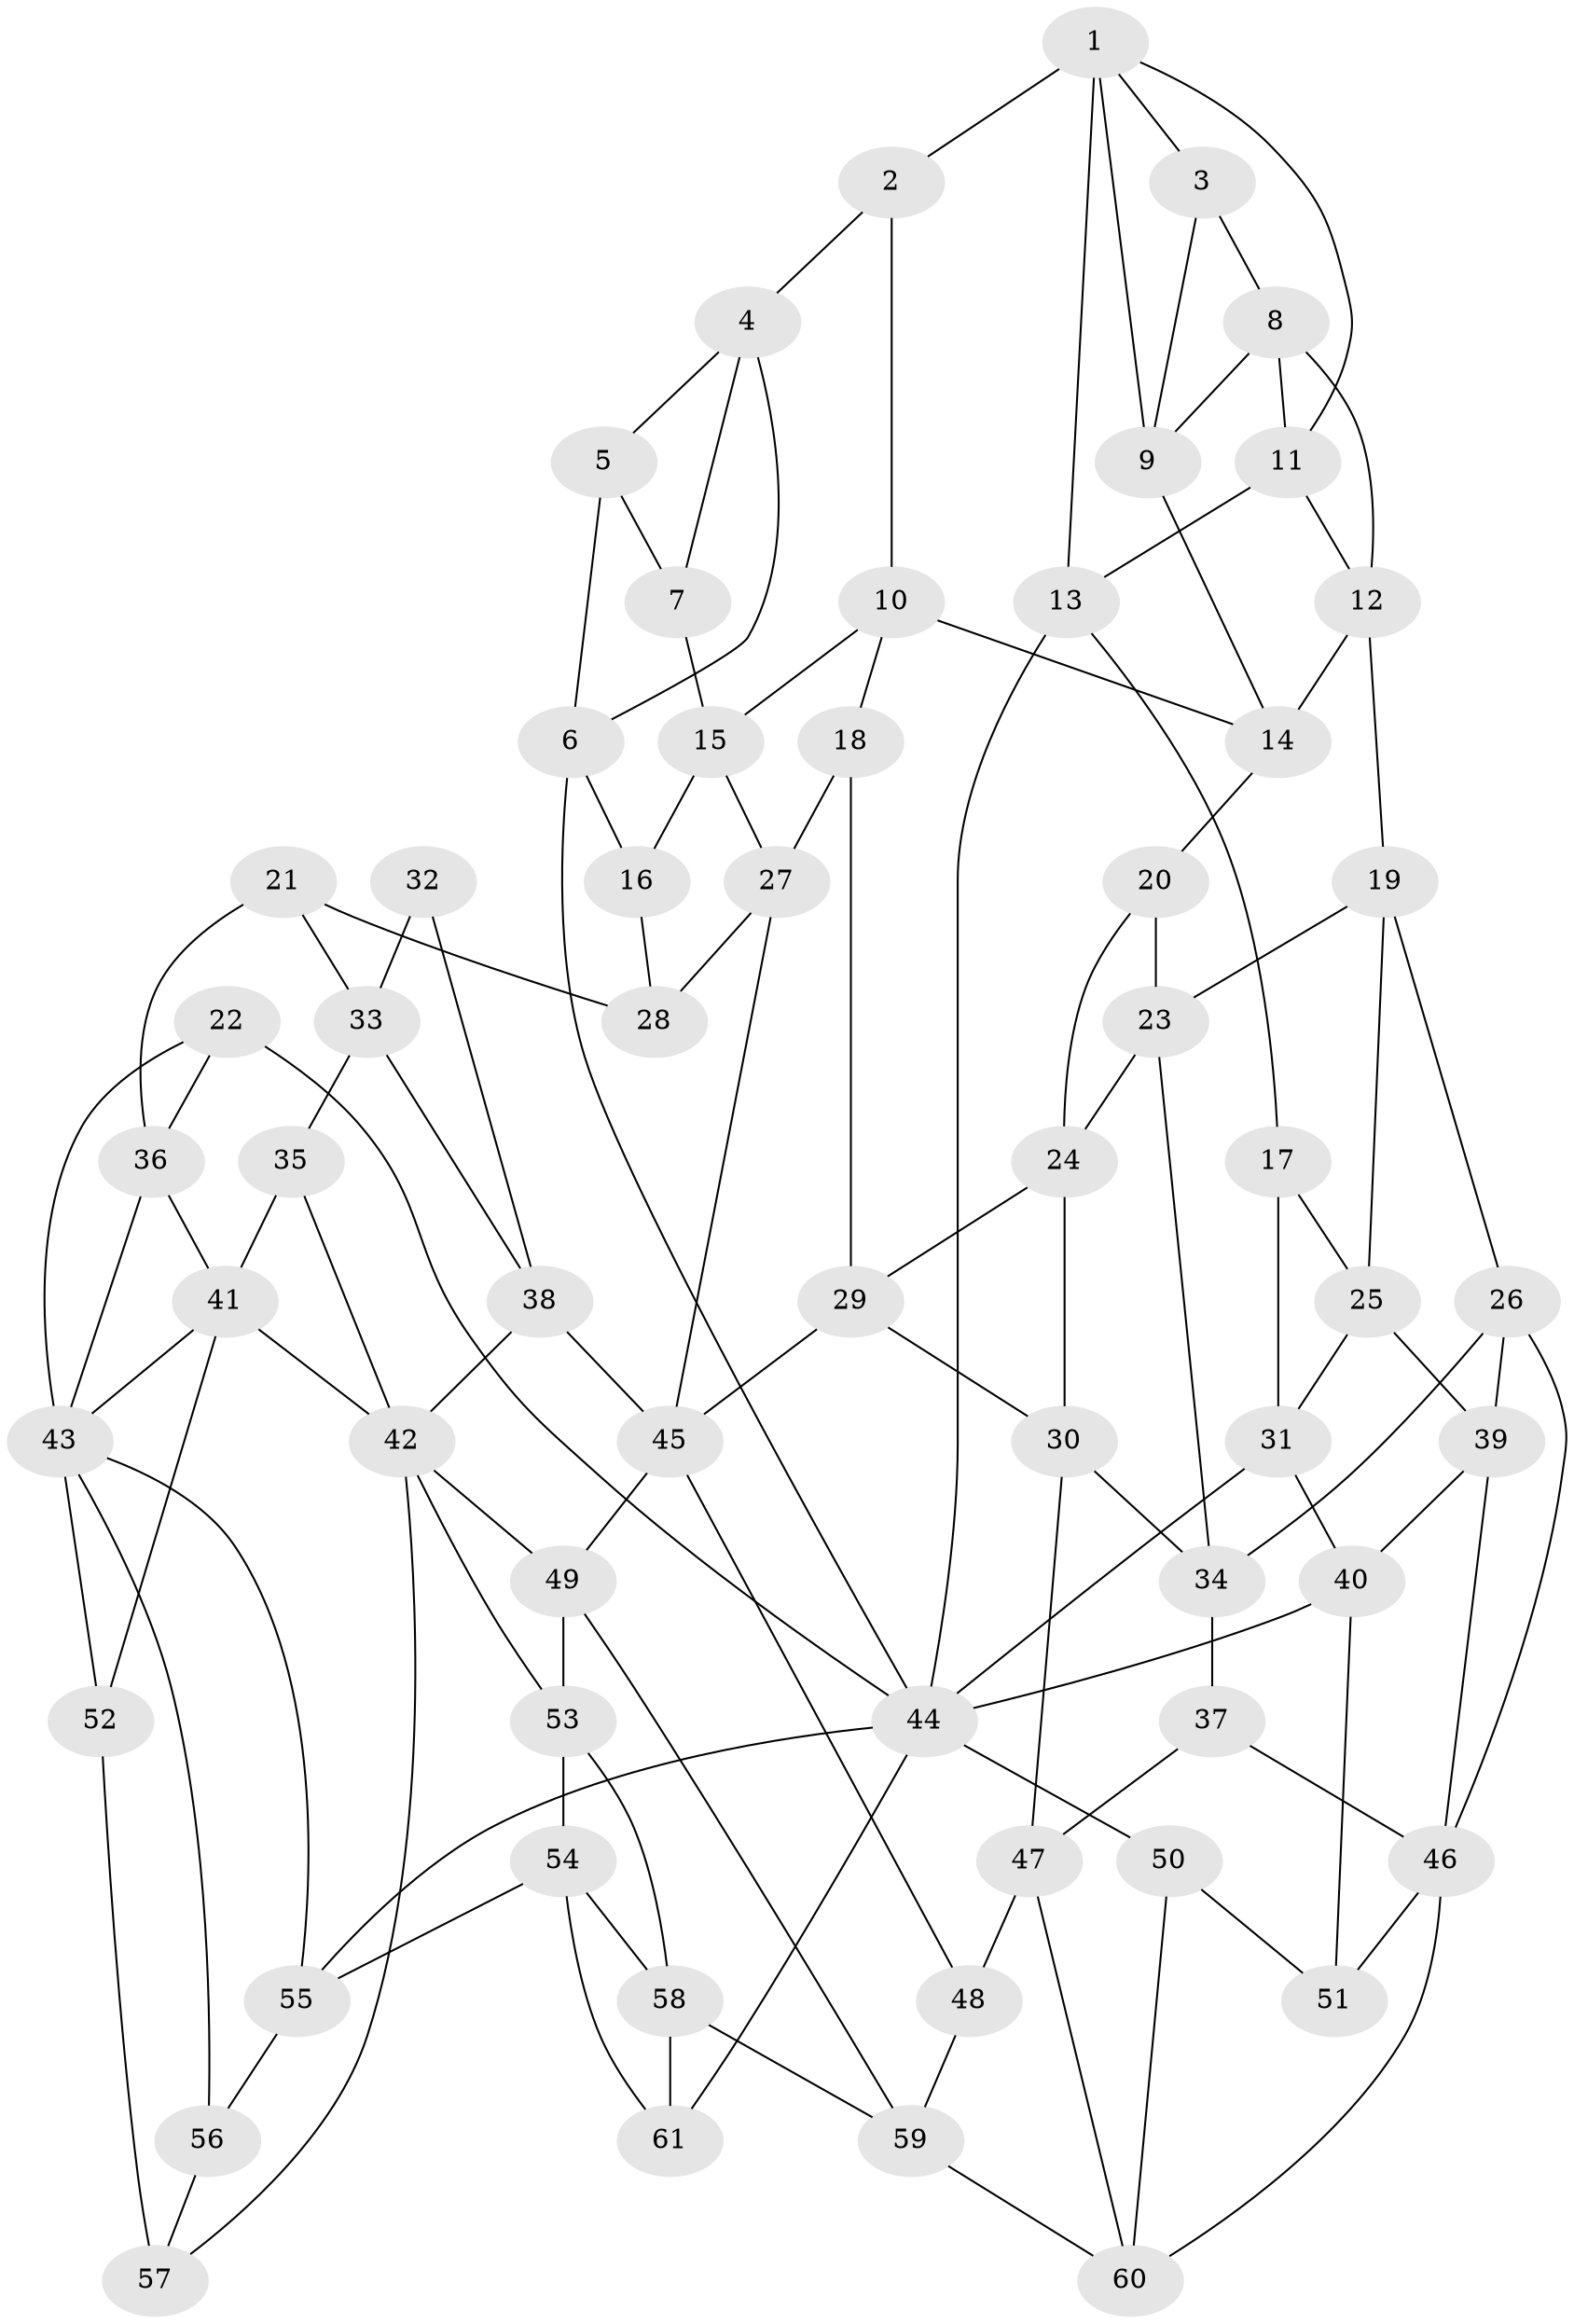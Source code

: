 // original degree distribution, {3: 0.02459016393442623, 5: 0.5, 6: 0.23770491803278687, 4: 0.23770491803278687}
// Generated by graph-tools (version 1.1) at 2025/27/03/09/25 03:27:15]
// undirected, 61 vertices, 117 edges
graph export_dot {
graph [start="1"]
  node [color=gray90,style=filled];
  1;
  2;
  3;
  4;
  5;
  6;
  7;
  8;
  9;
  10;
  11;
  12;
  13;
  14;
  15;
  16;
  17;
  18;
  19;
  20;
  21;
  22;
  23;
  24;
  25;
  26;
  27;
  28;
  29;
  30;
  31;
  32;
  33;
  34;
  35;
  36;
  37;
  38;
  39;
  40;
  41;
  42;
  43;
  44;
  45;
  46;
  47;
  48;
  49;
  50;
  51;
  52;
  53;
  54;
  55;
  56;
  57;
  58;
  59;
  60;
  61;
  1 -- 2 [weight=1.0];
  1 -- 3 [weight=1.0];
  1 -- 9 [weight=1.0];
  1 -- 11 [weight=1.0];
  1 -- 13 [weight=1.0];
  2 -- 4 [weight=1.0];
  2 -- 10 [weight=1.0];
  3 -- 8 [weight=1.0];
  3 -- 9 [weight=1.0];
  4 -- 5 [weight=1.0];
  4 -- 6 [weight=1.0];
  4 -- 7 [weight=1.0];
  5 -- 6 [weight=1.0];
  5 -- 7 [weight=2.0];
  6 -- 16 [weight=1.0];
  6 -- 44 [weight=1.0];
  7 -- 15 [weight=1.0];
  8 -- 9 [weight=1.0];
  8 -- 11 [weight=1.0];
  8 -- 12 [weight=1.0];
  9 -- 14 [weight=1.0];
  10 -- 14 [weight=1.0];
  10 -- 15 [weight=1.0];
  10 -- 18 [weight=1.0];
  11 -- 12 [weight=1.0];
  11 -- 13 [weight=1.0];
  12 -- 14 [weight=1.0];
  12 -- 19 [weight=1.0];
  13 -- 17 [weight=1.0];
  13 -- 44 [weight=1.0];
  14 -- 20 [weight=1.0];
  15 -- 16 [weight=1.0];
  15 -- 27 [weight=1.0];
  16 -- 28 [weight=1.0];
  17 -- 25 [weight=1.0];
  17 -- 31 [weight=1.0];
  18 -- 27 [weight=1.0];
  18 -- 29 [weight=1.0];
  19 -- 23 [weight=1.0];
  19 -- 25 [weight=1.0];
  19 -- 26 [weight=1.0];
  20 -- 23 [weight=1.0];
  20 -- 24 [weight=1.0];
  21 -- 28 [weight=1.0];
  21 -- 33 [weight=1.0];
  21 -- 36 [weight=1.0];
  22 -- 36 [weight=1.0];
  22 -- 43 [weight=1.0];
  22 -- 44 [weight=1.0];
  23 -- 24 [weight=1.0];
  23 -- 34 [weight=1.0];
  24 -- 29 [weight=1.0];
  24 -- 30 [weight=1.0];
  25 -- 31 [weight=1.0];
  25 -- 39 [weight=1.0];
  26 -- 34 [weight=1.0];
  26 -- 39 [weight=1.0];
  26 -- 46 [weight=1.0];
  27 -- 28 [weight=1.0];
  27 -- 45 [weight=1.0];
  29 -- 30 [weight=1.0];
  29 -- 45 [weight=1.0];
  30 -- 34 [weight=1.0];
  30 -- 47 [weight=1.0];
  31 -- 40 [weight=1.0];
  31 -- 44 [weight=1.0];
  32 -- 33 [weight=1.0];
  32 -- 38 [weight=1.0];
  33 -- 35 [weight=1.0];
  33 -- 38 [weight=1.0];
  34 -- 37 [weight=1.0];
  35 -- 41 [weight=1.0];
  35 -- 42 [weight=1.0];
  36 -- 41 [weight=1.0];
  36 -- 43 [weight=1.0];
  37 -- 46 [weight=1.0];
  37 -- 47 [weight=1.0];
  38 -- 42 [weight=1.0];
  38 -- 45 [weight=1.0];
  39 -- 40 [weight=1.0];
  39 -- 46 [weight=1.0];
  40 -- 44 [weight=1.0];
  40 -- 51 [weight=1.0];
  41 -- 42 [weight=1.0];
  41 -- 43 [weight=1.0];
  41 -- 52 [weight=1.0];
  42 -- 49 [weight=1.0];
  42 -- 53 [weight=1.0];
  42 -- 57 [weight=1.0];
  43 -- 52 [weight=1.0];
  43 -- 55 [weight=1.0];
  43 -- 56 [weight=1.0];
  44 -- 50 [weight=1.0];
  44 -- 55 [weight=1.0];
  44 -- 61 [weight=1.0];
  45 -- 48 [weight=1.0];
  45 -- 49 [weight=1.0];
  46 -- 51 [weight=2.0];
  46 -- 60 [weight=1.0];
  47 -- 48 [weight=2.0];
  47 -- 60 [weight=1.0];
  48 -- 59 [weight=1.0];
  49 -- 53 [weight=1.0];
  49 -- 59 [weight=1.0];
  50 -- 51 [weight=1.0];
  50 -- 60 [weight=1.0];
  52 -- 57 [weight=2.0];
  53 -- 54 [weight=1.0];
  53 -- 58 [weight=1.0];
  54 -- 55 [weight=1.0];
  54 -- 58 [weight=1.0];
  54 -- 61 [weight=1.0];
  55 -- 56 [weight=1.0];
  56 -- 57 [weight=1.0];
  58 -- 59 [weight=1.0];
  58 -- 61 [weight=1.0];
  59 -- 60 [weight=1.0];
}
